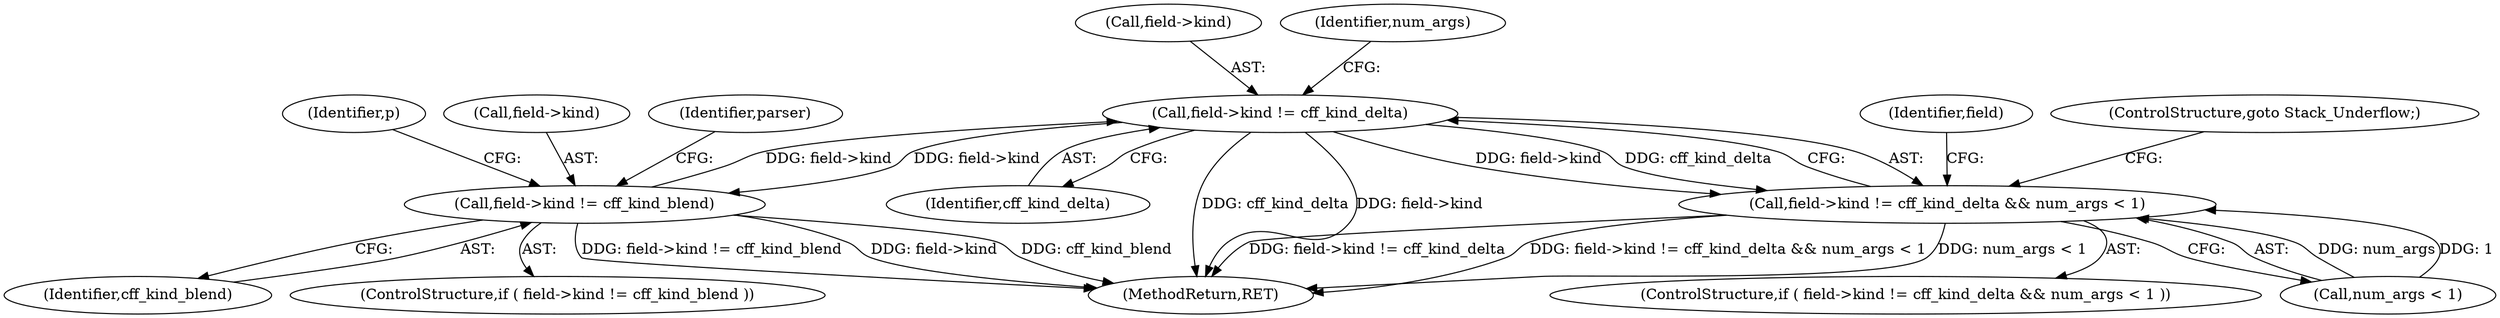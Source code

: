 digraph "0_savannah_beecf80a6deecbaf5d264d4f864451bde4fe98b8@pointer" {
"1000727" [label="(Call,field->kind != cff_kind_delta)"];
"1000976" [label="(Call,field->kind != cff_kind_blend)"];
"1000727" [label="(Call,field->kind != cff_kind_delta)"];
"1000726" [label="(Call,field->kind != cff_kind_delta && num_args < 1)"];
"1000980" [label="(Identifier,cff_kind_blend)"];
"1000731" [label="(Identifier,cff_kind_delta)"];
"1000976" [label="(Call,field->kind != cff_kind_blend)"];
"1000989" [label="(Identifier,p)"];
"1000728" [label="(Call,field->kind)"];
"1000738" [label="(Identifier,field)"];
"1000733" [label="(Identifier,num_args)"];
"1000725" [label="(ControlStructure,if ( field->kind != cff_kind_delta && num_args < 1 ))"];
"1000732" [label="(Call,num_args < 1)"];
"1000727" [label="(Call,field->kind != cff_kind_delta)"];
"1000975" [label="(ControlStructure,if ( field->kind != cff_kind_blend ))"];
"1000735" [label="(ControlStructure,goto Stack_Underflow;)"];
"1000726" [label="(Call,field->kind != cff_kind_delta && num_args < 1)"];
"1000977" [label="(Call,field->kind)"];
"1000983" [label="(Identifier,parser)"];
"1001011" [label="(MethodReturn,RET)"];
"1000727" -> "1000726"  [label="AST: "];
"1000727" -> "1000731"  [label="CFG: "];
"1000728" -> "1000727"  [label="AST: "];
"1000731" -> "1000727"  [label="AST: "];
"1000733" -> "1000727"  [label="CFG: "];
"1000726" -> "1000727"  [label="CFG: "];
"1000727" -> "1001011"  [label="DDG: cff_kind_delta"];
"1000727" -> "1001011"  [label="DDG: field->kind"];
"1000727" -> "1000726"  [label="DDG: field->kind"];
"1000727" -> "1000726"  [label="DDG: cff_kind_delta"];
"1000976" -> "1000727"  [label="DDG: field->kind"];
"1000727" -> "1000976"  [label="DDG: field->kind"];
"1000976" -> "1000975"  [label="AST: "];
"1000976" -> "1000980"  [label="CFG: "];
"1000977" -> "1000976"  [label="AST: "];
"1000980" -> "1000976"  [label="AST: "];
"1000983" -> "1000976"  [label="CFG: "];
"1000989" -> "1000976"  [label="CFG: "];
"1000976" -> "1001011"  [label="DDG: field->kind"];
"1000976" -> "1001011"  [label="DDG: cff_kind_blend"];
"1000976" -> "1001011"  [label="DDG: field->kind != cff_kind_blend"];
"1000726" -> "1000725"  [label="AST: "];
"1000726" -> "1000732"  [label="CFG: "];
"1000732" -> "1000726"  [label="AST: "];
"1000735" -> "1000726"  [label="CFG: "];
"1000738" -> "1000726"  [label="CFG: "];
"1000726" -> "1001011"  [label="DDG: field->kind != cff_kind_delta"];
"1000726" -> "1001011"  [label="DDG: field->kind != cff_kind_delta && num_args < 1"];
"1000726" -> "1001011"  [label="DDG: num_args < 1"];
"1000732" -> "1000726"  [label="DDG: num_args"];
"1000732" -> "1000726"  [label="DDG: 1"];
}
